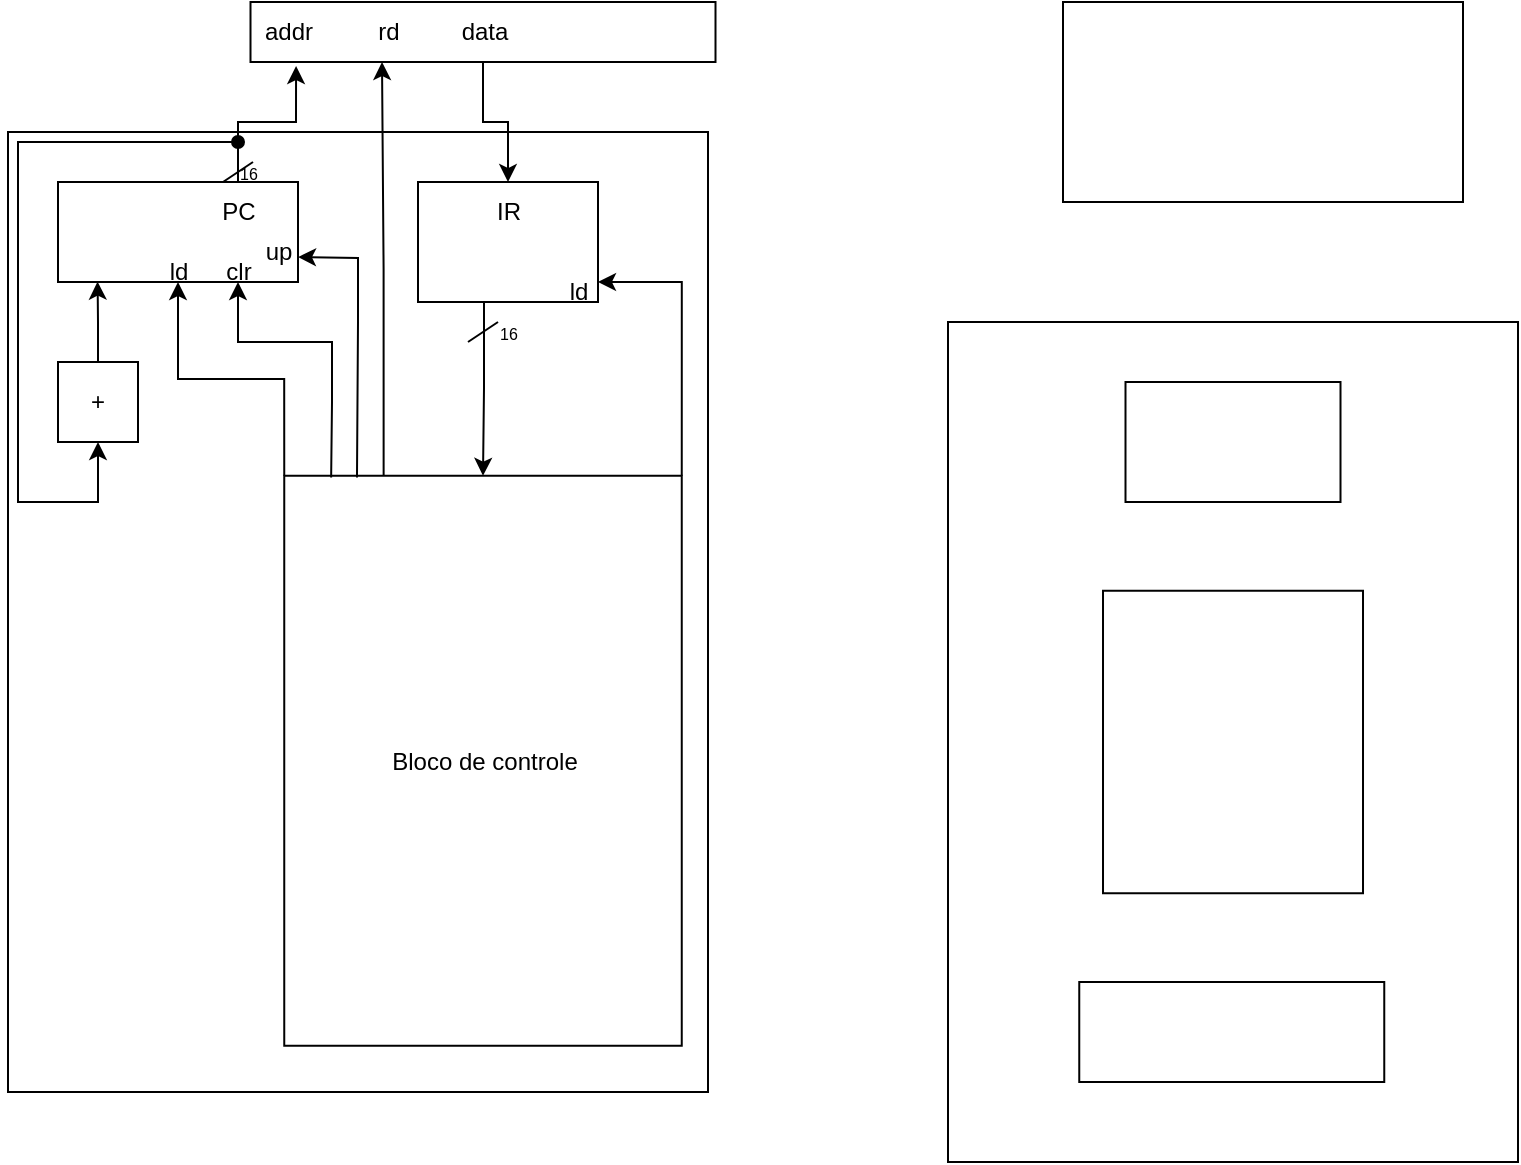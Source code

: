 <mxfile version="21.6.3" type="github">
  <diagram name="Page-1" id="ZlM_A8k6TZbqFOeZ7nO7">
    <mxGraphModel dx="557" dy="303" grid="1" gridSize="10" guides="1" tooltips="1" connect="1" arrows="1" fold="1" page="1" pageScale="1" pageWidth="850" pageHeight="1100" math="0" shadow="0">
      <root>
        <mxCell id="0" />
        <mxCell id="1" parent="0" />
        <mxCell id="ngXh2x4NFbDctlyxZlGq-3" value="" style="rounded=0;whiteSpace=wrap;html=1;rotation=90;" parent="1" vertex="1">
          <mxGeometry x="-20" y="300" width="480" height="350" as="geometry" />
        </mxCell>
        <mxCell id="yScjFbCwDToI_tj8SOom-4" style="edgeStyle=orthogonalEdgeStyle;rounded=0;orthogonalLoop=1;jettySize=auto;html=1;exitX=0;exitY=0.75;exitDx=0;exitDy=0;entryX=0.4;entryY=1;entryDx=0;entryDy=0;entryPerimeter=0;" edge="1" parent="1" source="ngXh2x4NFbDctlyxZlGq-4" target="ngXh2x4NFbDctlyxZlGq-20">
          <mxGeometry relative="1" as="geometry" />
        </mxCell>
        <mxCell id="yScjFbCwDToI_tj8SOom-14" style="edgeStyle=orthogonalEdgeStyle;rounded=0;orthogonalLoop=1;jettySize=auto;html=1;exitX=0;exitY=1;exitDx=0;exitDy=0;entryX=0.5;entryY=1;entryDx=0;entryDy=0;" edge="1" parent="1" source="ngXh2x4NFbDctlyxZlGq-4" target="ngXh2x4NFbDctlyxZlGq-6">
          <mxGeometry relative="1" as="geometry" />
        </mxCell>
        <mxCell id="yScjFbCwDToI_tj8SOom-21" style="edgeStyle=orthogonalEdgeStyle;rounded=0;orthogonalLoop=1;jettySize=auto;html=1;exitX=0;exitY=0;exitDx=0;exitDy=0;" edge="1" parent="1" source="ngXh2x4NFbDctlyxZlGq-4">
          <mxGeometry relative="1" as="geometry">
            <mxPoint x="340" y="310" as="targetPoint" />
            <Array as="points">
              <mxPoint x="382" y="310" />
            </Array>
          </mxGeometry>
        </mxCell>
        <mxCell id="ngXh2x4NFbDctlyxZlGq-4" value="" style="rounded=0;whiteSpace=wrap;html=1;rotation=90;" parent="1" vertex="1">
          <mxGeometry x="140" y="450" width="285" height="198.75" as="geometry" />
        </mxCell>
        <mxCell id="ngXh2x4NFbDctlyxZlGq-16" style="edgeStyle=orthogonalEdgeStyle;rounded=0;orthogonalLoop=1;jettySize=auto;html=1;exitX=0.5;exitY=1;exitDx=0;exitDy=0;entryX=0.5;entryY=0;entryDx=0;entryDy=0;" parent="1" source="ngXh2x4NFbDctlyxZlGq-5" target="ngXh2x4NFbDctlyxZlGq-7" edge="1">
          <mxGeometry relative="1" as="geometry" />
        </mxCell>
        <mxCell id="ngXh2x4NFbDctlyxZlGq-5" value="" style="rounded=0;whiteSpace=wrap;html=1;" parent="1" vertex="1">
          <mxGeometry x="166.25" y="170" width="232.5" height="30" as="geometry" />
        </mxCell>
        <mxCell id="ngXh2x4NFbDctlyxZlGq-14" style="edgeStyle=orthogonalEdgeStyle;rounded=0;orthogonalLoop=1;jettySize=auto;html=1;exitX=0.75;exitY=0;exitDx=0;exitDy=0;entryX=0.098;entryY=1.067;entryDx=0;entryDy=0;entryPerimeter=0;" parent="1" source="ngXh2x4NFbDctlyxZlGq-6" target="ngXh2x4NFbDctlyxZlGq-5" edge="1">
          <mxGeometry relative="1" as="geometry" />
        </mxCell>
        <mxCell id="ngXh2x4NFbDctlyxZlGq-6" value="" style="rounded=0;whiteSpace=wrap;html=1;" parent="1" vertex="1">
          <mxGeometry x="70" y="260" width="120" height="50" as="geometry" />
        </mxCell>
        <mxCell id="yScjFbCwDToI_tj8SOom-22" style="edgeStyle=orthogonalEdgeStyle;rounded=0;orthogonalLoop=1;jettySize=auto;html=1;exitX=0.25;exitY=1;exitDx=0;exitDy=0;entryX=0;entryY=0.5;entryDx=0;entryDy=0;" edge="1" parent="1" source="ngXh2x4NFbDctlyxZlGq-7" target="ngXh2x4NFbDctlyxZlGq-4">
          <mxGeometry relative="1" as="geometry">
            <Array as="points">
              <mxPoint x="283" y="320" />
              <mxPoint x="283" y="363" />
              <mxPoint x="283" y="363" />
            </Array>
          </mxGeometry>
        </mxCell>
        <mxCell id="ngXh2x4NFbDctlyxZlGq-7" value="" style="rounded=0;whiteSpace=wrap;html=1;" parent="1" vertex="1">
          <mxGeometry x="250" y="260" width="90" height="60" as="geometry" />
        </mxCell>
        <mxCell id="yScjFbCwDToI_tj8SOom-15" style="edgeStyle=orthogonalEdgeStyle;rounded=0;orthogonalLoop=1;jettySize=auto;html=1;exitX=0.5;exitY=0;exitDx=0;exitDy=0;entryX=0.165;entryY=0.996;entryDx=0;entryDy=0;entryPerimeter=0;" edge="1" parent="1" source="ngXh2x4NFbDctlyxZlGq-8" target="ngXh2x4NFbDctlyxZlGq-6">
          <mxGeometry relative="1" as="geometry" />
        </mxCell>
        <mxCell id="ngXh2x4NFbDctlyxZlGq-8" value="+" style="whiteSpace=wrap;html=1;aspect=fixed;" parent="1" vertex="1">
          <mxGeometry x="70" y="350" width="40" height="40" as="geometry" />
        </mxCell>
        <mxCell id="ngXh2x4NFbDctlyxZlGq-9" value="" style="rounded=0;whiteSpace=wrap;html=1;rotation=90;" parent="1" vertex="1">
          <mxGeometry x="447.5" y="397.5" width="420" height="285" as="geometry" />
        </mxCell>
        <mxCell id="ngXh2x4NFbDctlyxZlGq-10" value="" style="rounded=0;whiteSpace=wrap;html=1;" parent="1" vertex="1">
          <mxGeometry x="572.5" y="170" width="200" height="100" as="geometry" />
        </mxCell>
        <mxCell id="ngXh2x4NFbDctlyxZlGq-11" value="" style="rounded=0;whiteSpace=wrap;html=1;" parent="1" vertex="1">
          <mxGeometry x="603.75" y="360" width="107.5" height="60" as="geometry" />
        </mxCell>
        <mxCell id="ngXh2x4NFbDctlyxZlGq-12" value="" style="rounded=0;whiteSpace=wrap;html=1;rotation=90;" parent="1" vertex="1">
          <mxGeometry x="581.88" y="475" width="151.25" height="130" as="geometry" />
        </mxCell>
        <mxCell id="ngXh2x4NFbDctlyxZlGq-13" value="" style="rounded=0;whiteSpace=wrap;html=1;" parent="1" vertex="1">
          <mxGeometry x="580.63" y="660" width="152.5" height="50" as="geometry" />
        </mxCell>
        <mxCell id="ngXh2x4NFbDctlyxZlGq-15" value="addr" style="text;html=1;align=center;verticalAlign=middle;resizable=0;points=[];autosize=1;strokeColor=none;fillColor=none;" parent="1" vertex="1">
          <mxGeometry x="160" y="170" width="50" height="30" as="geometry" />
        </mxCell>
        <mxCell id="ngXh2x4NFbDctlyxZlGq-18" value="data" style="text;html=1;align=center;verticalAlign=middle;resizable=0;points=[];autosize=1;strokeColor=none;fillColor=none;" parent="1" vertex="1">
          <mxGeometry x="257.5" y="170" width="50" height="30" as="geometry" />
        </mxCell>
        <mxCell id="ngXh2x4NFbDctlyxZlGq-20" value="rd" style="text;html=1;align=center;verticalAlign=middle;resizable=0;points=[];autosize=1;strokeColor=none;fillColor=none;" parent="1" vertex="1">
          <mxGeometry x="220" y="170" width="30" height="30" as="geometry" />
        </mxCell>
        <mxCell id="yScjFbCwDToI_tj8SOom-5" value="Bloco de controle" style="text;html=1;align=center;verticalAlign=middle;resizable=0;points=[];autosize=1;strokeColor=none;fillColor=none;" vertex="1" parent="1">
          <mxGeometry x="222.5" y="535" width="120" height="30" as="geometry" />
        </mxCell>
        <mxCell id="yScjFbCwDToI_tj8SOom-7" value="PC" style="text;html=1;align=center;verticalAlign=middle;resizable=0;points=[];autosize=1;strokeColor=none;fillColor=none;" vertex="1" parent="1">
          <mxGeometry x="140" y="260" width="40" height="30" as="geometry" />
        </mxCell>
        <mxCell id="yScjFbCwDToI_tj8SOom-8" value="ld" style="text;html=1;align=center;verticalAlign=middle;resizable=0;points=[];autosize=1;strokeColor=none;fillColor=none;" vertex="1" parent="1">
          <mxGeometry x="115" y="290" width="30" height="30" as="geometry" />
        </mxCell>
        <mxCell id="yScjFbCwDToI_tj8SOom-9" value="clr" style="text;html=1;align=center;verticalAlign=middle;resizable=0;points=[];autosize=1;strokeColor=none;fillColor=none;" vertex="1" parent="1">
          <mxGeometry x="140" y="290" width="40" height="30" as="geometry" />
        </mxCell>
        <mxCell id="yScjFbCwDToI_tj8SOom-10" value="" style="endArrow=classic;html=1;rounded=0;entryX=1;entryY=0.75;entryDx=0;entryDy=0;exitX=0.003;exitY=0.817;exitDx=0;exitDy=0;exitPerimeter=0;" edge="1" parent="1" source="ngXh2x4NFbDctlyxZlGq-4" target="ngXh2x4NFbDctlyxZlGq-6">
          <mxGeometry width="50" height="50" relative="1" as="geometry">
            <mxPoint x="220" y="400" as="sourcePoint" />
            <mxPoint x="220" y="300" as="targetPoint" />
            <Array as="points">
              <mxPoint x="220" y="330" />
              <mxPoint x="220" y="320" />
              <mxPoint x="220" y="298" />
            </Array>
          </mxGeometry>
        </mxCell>
        <mxCell id="yScjFbCwDToI_tj8SOom-11" value="up" style="text;html=1;align=center;verticalAlign=middle;resizable=0;points=[];autosize=1;strokeColor=none;fillColor=none;" vertex="1" parent="1">
          <mxGeometry x="160" y="280" width="40" height="30" as="geometry" />
        </mxCell>
        <mxCell id="yScjFbCwDToI_tj8SOom-13" value="" style="endArrow=classic;html=1;rounded=0;entryX=0.75;entryY=1;entryDx=0;entryDy=0;exitX=0.003;exitY=0.882;exitDx=0;exitDy=0;exitPerimeter=0;" edge="1" parent="1" source="ngXh2x4NFbDctlyxZlGq-4" target="ngXh2x4NFbDctlyxZlGq-6">
          <mxGeometry width="50" height="50" relative="1" as="geometry">
            <mxPoint x="200" y="415" as="sourcePoint" />
            <mxPoint x="200" y="350" as="targetPoint" />
            <Array as="points">
              <mxPoint x="207" y="370" />
              <mxPoint x="207" y="340" />
              <mxPoint x="160" y="340" />
            </Array>
          </mxGeometry>
        </mxCell>
        <mxCell id="yScjFbCwDToI_tj8SOom-16" value="" style="endArrow=classic;html=1;rounded=0;entryX=0.5;entryY=1;entryDx=0;entryDy=0;startArrow=oval;startFill=1;" edge="1" parent="1" target="ngXh2x4NFbDctlyxZlGq-8">
          <mxGeometry width="50" height="50" relative="1" as="geometry">
            <mxPoint x="160" y="240" as="sourcePoint" />
            <mxPoint x="130" y="280" as="targetPoint" />
            <Array as="points">
              <mxPoint x="110" y="240" />
              <mxPoint x="50" y="240" />
              <mxPoint x="50" y="310" />
              <mxPoint x="50" y="340" />
              <mxPoint x="50" y="420" />
              <mxPoint x="90" y="420" />
            </Array>
          </mxGeometry>
        </mxCell>
        <mxCell id="yScjFbCwDToI_tj8SOom-17" value="" style="endArrow=none;html=1;rounded=0;" edge="1" parent="1">
          <mxGeometry width="50" height="50" relative="1" as="geometry">
            <mxPoint x="152.5" y="260" as="sourcePoint" />
            <mxPoint x="167.5" y="250" as="targetPoint" />
          </mxGeometry>
        </mxCell>
        <mxCell id="yScjFbCwDToI_tj8SOom-18" value="&lt;font style=&quot;font-size: 8px;&quot;&gt;16&lt;/font&gt;" style="text;html=1;align=center;verticalAlign=middle;resizable=0;points=[];autosize=1;strokeColor=none;fillColor=none;" vertex="1" parent="1">
          <mxGeometry x="150" y="240" width="30" height="30" as="geometry" />
        </mxCell>
        <mxCell id="yScjFbCwDToI_tj8SOom-19" value="IR" style="text;html=1;align=center;verticalAlign=middle;resizable=0;points=[];autosize=1;strokeColor=none;fillColor=none;" vertex="1" parent="1">
          <mxGeometry x="275" y="260" width="40" height="30" as="geometry" />
        </mxCell>
        <mxCell id="yScjFbCwDToI_tj8SOom-20" value="ld" style="text;html=1;align=center;verticalAlign=middle;resizable=0;points=[];autosize=1;strokeColor=none;fillColor=none;" vertex="1" parent="1">
          <mxGeometry x="315" y="300" width="30" height="30" as="geometry" />
        </mxCell>
        <mxCell id="yScjFbCwDToI_tj8SOom-23" value="" style="endArrow=none;html=1;rounded=0;" edge="1" parent="1">
          <mxGeometry width="50" height="50" relative="1" as="geometry">
            <mxPoint x="275" y="340" as="sourcePoint" />
            <mxPoint x="290" y="330" as="targetPoint" />
          </mxGeometry>
        </mxCell>
        <mxCell id="yScjFbCwDToI_tj8SOom-24" value="&lt;font style=&quot;font-size: 8px;&quot;&gt;16&lt;/font&gt;" style="text;html=1;align=center;verticalAlign=middle;resizable=0;points=[];autosize=1;strokeColor=none;fillColor=none;" vertex="1" parent="1">
          <mxGeometry x="280" y="320" width="30" height="30" as="geometry" />
        </mxCell>
      </root>
    </mxGraphModel>
  </diagram>
</mxfile>
